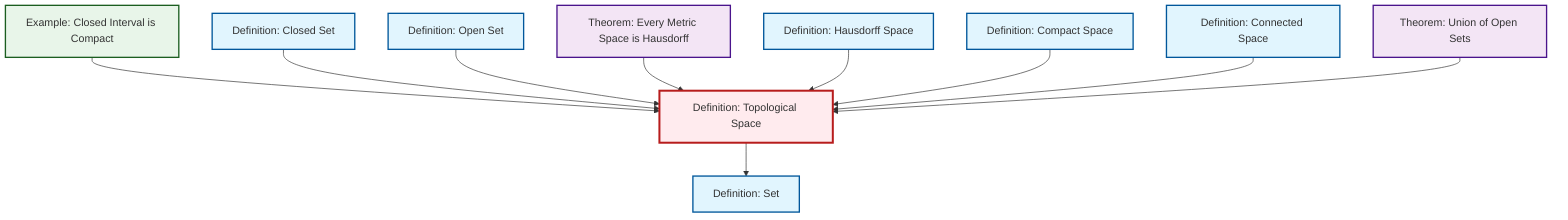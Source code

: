 graph TD
    classDef definition fill:#e1f5fe,stroke:#01579b,stroke-width:2px
    classDef theorem fill:#f3e5f5,stroke:#4a148c,stroke-width:2px
    classDef axiom fill:#fff3e0,stroke:#e65100,stroke-width:2px
    classDef example fill:#e8f5e9,stroke:#1b5e20,stroke-width:2px
    classDef current fill:#ffebee,stroke:#b71c1c,stroke-width:3px
    ex-closed-interval-compact["Example: Closed Interval is Compact"]:::example
    thm-metric-hausdorff["Theorem: Every Metric Space is Hausdorff"]:::theorem
    thm-union-open-sets["Theorem: Union of Open Sets"]:::theorem
    def-compact["Definition: Compact Space"]:::definition
    def-hausdorff["Definition: Hausdorff Space"]:::definition
    def-topological-space["Definition: Topological Space"]:::definition
    def-connected["Definition: Connected Space"]:::definition
    def-set["Definition: Set"]:::definition
    def-open-set["Definition: Open Set"]:::definition
    def-closed-set["Definition: Closed Set"]:::definition
    ex-closed-interval-compact --> def-topological-space
    def-closed-set --> def-topological-space
    def-open-set --> def-topological-space
    thm-metric-hausdorff --> def-topological-space
    def-hausdorff --> def-topological-space
    def-topological-space --> def-set
    def-compact --> def-topological-space
    def-connected --> def-topological-space
    thm-union-open-sets --> def-topological-space
    class def-topological-space current